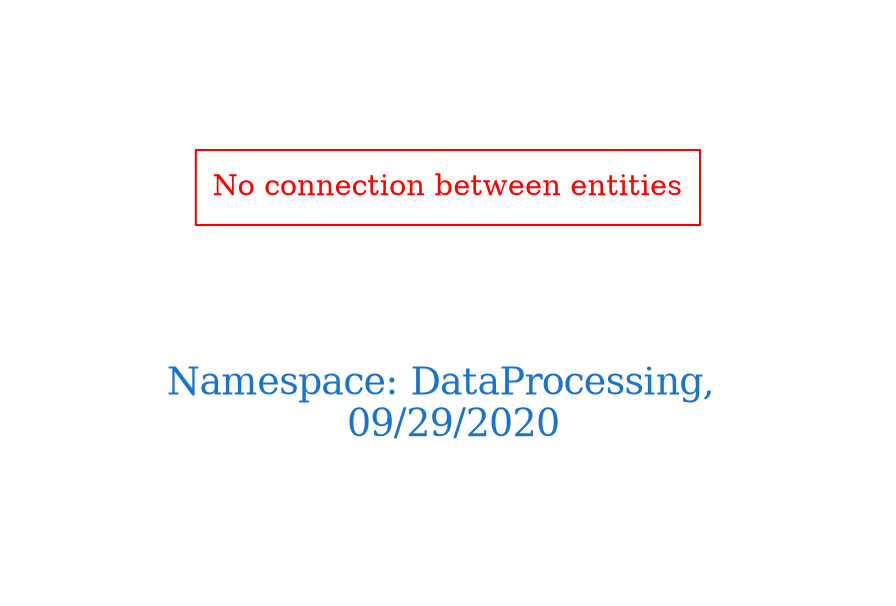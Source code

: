 digraph OGIT_ontology {
 graph [ rankdir= LR,pad=1 
fontsize = 18,
fontcolor= dodgerblue3,label = "\n\n\nNamespace: DataProcessing, \n 09/29/2020"];
node[shape=polygon];
edge [  color="gray81"];

"No connection between entities" [fontcolor = "red",color="red", shape="polygon"]
}
